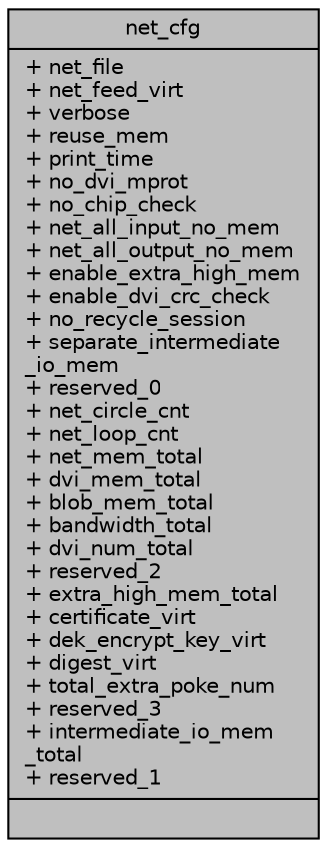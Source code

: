 digraph "net_cfg"
{
 // INTERACTIVE_SVG=YES
 // LATEX_PDF_SIZE
  bgcolor="transparent";
  edge [fontname="Helvetica",fontsize="10",labelfontname="Helvetica",labelfontsize="10"];
  node [fontname="Helvetica",fontsize="10",shape=record];
  Node1 [label="{net_cfg\n|+ net_file\l+ net_feed_virt\l+ verbose\l+ reuse_mem\l+ print_time\l+ no_dvi_mprot\l+ no_chip_check\l+ net_all_input_no_mem\l+ net_all_output_no_mem\l+ enable_extra_high_mem\l+ enable_dvi_crc_check\l+ no_recycle_session\l+ separate_intermediate\l_io_mem\l+ reserved_0\l+ net_circle_cnt\l+ net_loop_cnt\l+ net_mem_total\l+ dvi_mem_total\l+ blob_mem_total\l+ bandwidth_total\l+ dvi_num_total\l+ reserved_2\l+ extra_high_mem_total\l+ certificate_virt\l+ dek_encrypt_key_virt\l+ digest_virt\l+ total_extra_poke_num\l+ reserved_3\l+ intermediate_io_mem\l_total\l+ reserved_1\l|}",height=0.2,width=0.4,color="black", fillcolor="grey75", style="filled", fontcolor="black",tooltip="The network configuration in initialization."];
}
